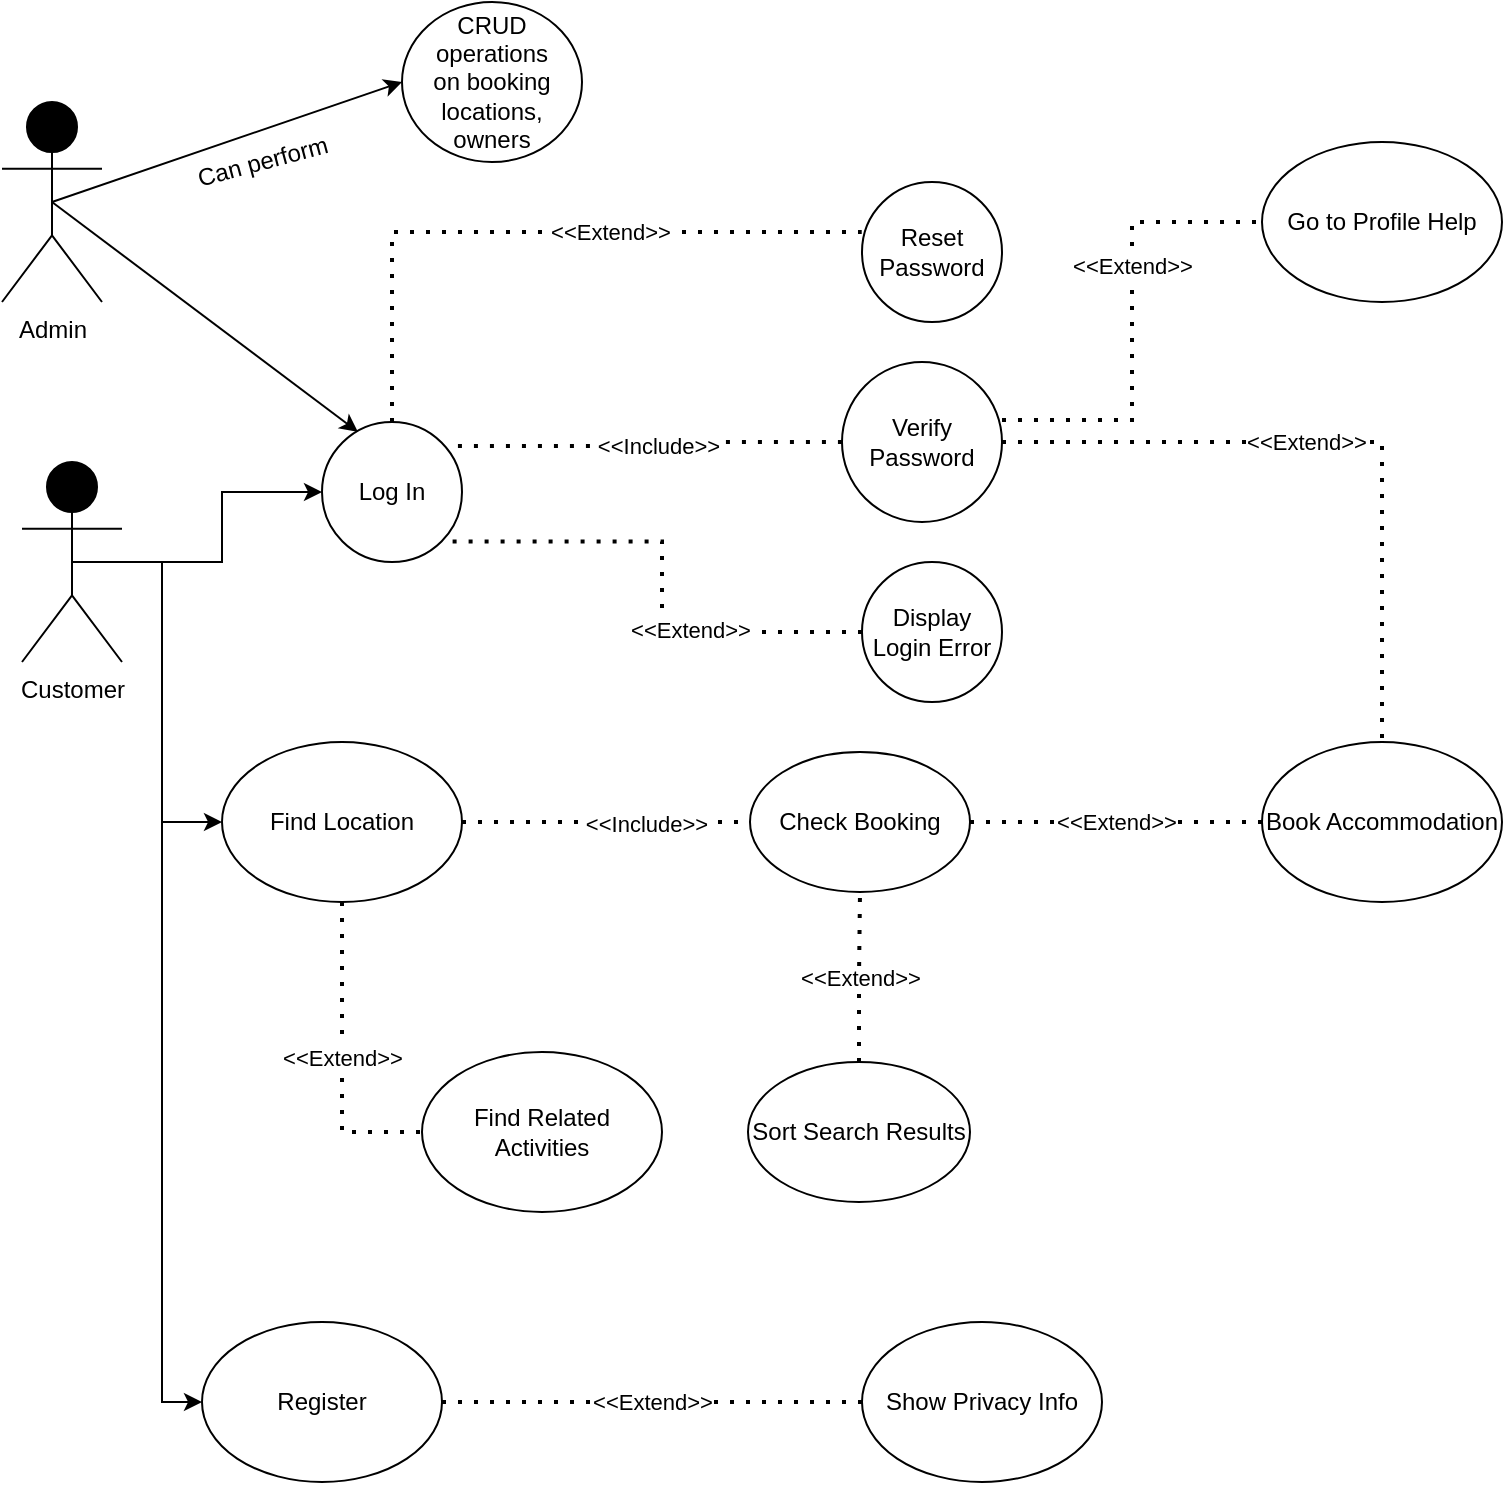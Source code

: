 <mxfile version="15.5.9" type="device"><diagram id="8ytqZ04Z6yteMzXdr6Hd" name="Page-1"><mxGraphModel dx="1185" dy="670" grid="1" gridSize="10" guides="1" tooltips="1" connect="1" arrows="1" fold="1" page="1" pageScale="1" pageWidth="827" pageHeight="1169" math="0" shadow="0"><root><mxCell id="0"/><mxCell id="1" parent="0"/><mxCell id="Y1YknMXZuKknsPO0sQo_-12" style="edgeStyle=orthogonalEdgeStyle;rounded=0;orthogonalLoop=1;jettySize=auto;html=1;exitX=0.5;exitY=0.5;exitDx=0;exitDy=0;exitPerimeter=0;entryX=0;entryY=0.5;entryDx=0;entryDy=0;" parent="1" source="Y1YknMXZuKknsPO0sQo_-2" target="Y1YknMXZuKknsPO0sQo_-4" edge="1"><mxGeometry relative="1" as="geometry"/></mxCell><mxCell id="Y1YknMXZuKknsPO0sQo_-26" style="edgeStyle=orthogonalEdgeStyle;rounded=0;orthogonalLoop=1;jettySize=auto;html=1;exitX=0.5;exitY=0.5;exitDx=0;exitDy=0;exitPerimeter=0;entryX=0;entryY=0.5;entryDx=0;entryDy=0;" parent="1" source="Y1YknMXZuKknsPO0sQo_-2" target="Y1YknMXZuKknsPO0sQo_-13" edge="1"><mxGeometry relative="1" as="geometry"><Array as="points"><mxPoint x="120" y="300"/><mxPoint x="120" y="430"/></Array></mxGeometry></mxCell><mxCell id="Y1YknMXZuKknsPO0sQo_-27" style="edgeStyle=orthogonalEdgeStyle;rounded=0;orthogonalLoop=1;jettySize=auto;html=1;exitX=0.5;exitY=0.5;exitDx=0;exitDy=0;exitPerimeter=0;entryX=0;entryY=0.5;entryDx=0;entryDy=0;" parent="1" source="Y1YknMXZuKknsPO0sQo_-2" target="Y1YknMXZuKknsPO0sQo_-24" edge="1"><mxGeometry relative="1" as="geometry"/></mxCell><mxCell id="Y1YknMXZuKknsPO0sQo_-2" value="Customer&lt;br&gt;" style="shape=umlActor;verticalLabelPosition=bottom;verticalAlign=top;html=1;outlineConnect=0;fillColor=#000000;" parent="1" vertex="1"><mxGeometry x="50" y="250" width="50" height="100" as="geometry"/></mxCell><mxCell id="Y1YknMXZuKknsPO0sQo_-4" value="Log In&lt;br&gt;" style="ellipse;whiteSpace=wrap;html=1;aspect=fixed;fillColor=none;" parent="1" vertex="1"><mxGeometry x="200" y="230" width="70" height="70" as="geometry"/></mxCell><mxCell id="Y1YknMXZuKknsPO0sQo_-5" value="Verify Password" style="ellipse;whiteSpace=wrap;html=1;aspect=fixed;fillColor=none;" parent="1" vertex="1"><mxGeometry x="460" y="200" width="80" height="80" as="geometry"/></mxCell><mxCell id="Y1YknMXZuKknsPO0sQo_-7" value="" style="endArrow=none;dashed=1;html=1;dashPattern=1 3;strokeWidth=2;rounded=0;edgeStyle=orthogonalEdgeStyle;exitX=0.971;exitY=0.171;exitDx=0;exitDy=0;exitPerimeter=0;entryX=0;entryY=0.5;entryDx=0;entryDy=0;" parent="1" source="Y1YknMXZuKknsPO0sQo_-4" target="Y1YknMXZuKknsPO0sQo_-5" edge="1"><mxGeometry width="50" height="50" relative="1" as="geometry"><mxPoint x="300" y="370" as="sourcePoint"/><mxPoint x="424.0" y="230.0" as="targetPoint"/></mxGeometry></mxCell><mxCell id="Y1YknMXZuKknsPO0sQo_-8" value="&amp;lt;&amp;lt;Include&amp;gt;&amp;gt;" style="edgeLabel;html=1;align=center;verticalAlign=middle;resizable=0;points=[];" parent="Y1YknMXZuKknsPO0sQo_-7" vertex="1" connectable="0"><mxGeometry x="-0.292" relative="1" as="geometry"><mxPoint x="31" as="offset"/></mxGeometry></mxCell><mxCell id="Y1YknMXZuKknsPO0sQo_-9" value="Display Login Error" style="ellipse;whiteSpace=wrap;html=1;aspect=fixed;fillColor=none;" parent="1" vertex="1"><mxGeometry x="470" y="300" width="70" height="70" as="geometry"/></mxCell><mxCell id="Y1YknMXZuKknsPO0sQo_-10" value="" style="endArrow=none;dashed=1;html=1;dashPattern=1 3;strokeWidth=2;rounded=0;edgeStyle=orthogonalEdgeStyle;exitX=0;exitY=0.5;exitDx=0;exitDy=0;entryX=1;entryY=1;entryDx=0;entryDy=0;" parent="1" source="Y1YknMXZuKknsPO0sQo_-9" target="Y1YknMXZuKknsPO0sQo_-4" edge="1"><mxGeometry width="50" height="50" relative="1" as="geometry"><mxPoint x="300" y="360" as="sourcePoint"/><mxPoint x="350" y="310" as="targetPoint"/></mxGeometry></mxCell><mxCell id="Y1YknMXZuKknsPO0sQo_-11" value="&amp;lt;&amp;lt;Extend&amp;gt;&amp;gt;" style="edgeLabel;html=1;align=center;verticalAlign=middle;resizable=0;points=[];" parent="Y1YknMXZuKknsPO0sQo_-10" vertex="1" connectable="0"><mxGeometry x="-0.327" y="-1" relative="1" as="geometry"><mxPoint as="offset"/></mxGeometry></mxCell><mxCell id="Y1YknMXZuKknsPO0sQo_-13" value="Find Location" style="ellipse;whiteSpace=wrap;html=1;fillColor=none;" parent="1" vertex="1"><mxGeometry x="150" y="390" width="120" height="80" as="geometry"/></mxCell><mxCell id="Y1YknMXZuKknsPO0sQo_-14" value="Check Booking" style="ellipse;whiteSpace=wrap;html=1;fillColor=none;" parent="1" vertex="1"><mxGeometry x="414" y="395" width="110" height="70" as="geometry"/></mxCell><mxCell id="Y1YknMXZuKknsPO0sQo_-15" value="" style="endArrow=none;dashed=1;html=1;dashPattern=1 3;strokeWidth=2;rounded=0;edgeStyle=orthogonalEdgeStyle;exitX=1;exitY=0.5;exitDx=0;exitDy=0;entryX=0;entryY=0.5;entryDx=0;entryDy=0;" parent="1" source="Y1YknMXZuKknsPO0sQo_-13" target="Y1YknMXZuKknsPO0sQo_-14" edge="1"><mxGeometry width="50" height="50" relative="1" as="geometry"><mxPoint x="330" y="530" as="sourcePoint"/><mxPoint x="310" y="460" as="targetPoint"/></mxGeometry></mxCell><mxCell id="Y1YknMXZuKknsPO0sQo_-16" value="&amp;lt;&amp;lt;Include&amp;gt;&amp;gt;" style="edgeLabel;html=1;align=center;verticalAlign=middle;resizable=0;points=[];" parent="Y1YknMXZuKknsPO0sQo_-15" vertex="1" connectable="0"><mxGeometry x="0.27" y="-1" relative="1" as="geometry"><mxPoint as="offset"/></mxGeometry></mxCell><mxCell id="Y1YknMXZuKknsPO0sQo_-17" value="Sort Search Results" style="ellipse;whiteSpace=wrap;html=1;fillColor=none;" parent="1" vertex="1"><mxGeometry x="413" y="550" width="111" height="70" as="geometry"/></mxCell><mxCell id="Y1YknMXZuKknsPO0sQo_-18" value="&amp;lt;&amp;lt;Extend&amp;gt;&amp;gt;" style="endArrow=none;dashed=1;html=1;dashPattern=1 3;strokeWidth=2;rounded=0;edgeStyle=orthogonalEdgeStyle;exitX=0.5;exitY=0;exitDx=0;exitDy=0;entryX=0.5;entryY=1;entryDx=0;entryDy=0;" parent="1" source="Y1YknMXZuKknsPO0sQo_-17" target="Y1YknMXZuKknsPO0sQo_-14" edge="1"><mxGeometry width="50" height="50" relative="1" as="geometry"><mxPoint x="280" y="270" as="sourcePoint"/><mxPoint x="420" y="490" as="targetPoint"/></mxGeometry></mxCell><mxCell id="Y1YknMXZuKknsPO0sQo_-19" value="Book Accommodation" style="ellipse;whiteSpace=wrap;html=1;fillColor=none;" parent="1" vertex="1"><mxGeometry x="670" y="390" width="120" height="80" as="geometry"/></mxCell><mxCell id="Y1YknMXZuKknsPO0sQo_-21" value="&amp;lt;&amp;lt;Extend&amp;gt;&amp;gt;" style="endArrow=none;dashed=1;html=1;dashPattern=1 3;strokeWidth=2;rounded=0;edgeStyle=orthogonalEdgeStyle;entryX=0;entryY=0.5;entryDx=0;entryDy=0;exitX=1;exitY=0.5;exitDx=0;exitDy=0;" parent="1" source="Y1YknMXZuKknsPO0sQo_-14" target="Y1YknMXZuKknsPO0sQo_-19" edge="1"><mxGeometry width="50" height="50" relative="1" as="geometry"><mxPoint x="500" y="410" as="sourcePoint"/><mxPoint x="550" y="360" as="targetPoint"/></mxGeometry></mxCell><mxCell id="Y1YknMXZuKknsPO0sQo_-22" value="Find Related Activities" style="ellipse;whiteSpace=wrap;html=1;fillColor=none;" parent="1" vertex="1"><mxGeometry x="250" y="545" width="120" height="80" as="geometry"/></mxCell><mxCell id="Y1YknMXZuKknsPO0sQo_-23" value="&amp;lt;&amp;lt;Extend&amp;gt;&amp;gt;" style="endArrow=none;dashed=1;html=1;dashPattern=1 3;strokeWidth=2;rounded=0;edgeStyle=orthogonalEdgeStyle;exitX=0.5;exitY=1;exitDx=0;exitDy=0;entryX=0;entryY=0.5;entryDx=0;entryDy=0;" parent="1" source="Y1YknMXZuKknsPO0sQo_-13" target="Y1YknMXZuKknsPO0sQo_-22" edge="1"><mxGeometry width="50" height="50" relative="1" as="geometry"><mxPoint x="360" y="380" as="sourcePoint"/><mxPoint x="410" y="330" as="targetPoint"/></mxGeometry></mxCell><mxCell id="Y1YknMXZuKknsPO0sQo_-24" value="Register" style="ellipse;whiteSpace=wrap;html=1;fillColor=none;" parent="1" vertex="1"><mxGeometry x="140" y="680" width="120" height="80" as="geometry"/></mxCell><mxCell id="Y1YknMXZuKknsPO0sQo_-28" value="Go to Profile Help" style="ellipse;whiteSpace=wrap;html=1;fillColor=none;" parent="1" vertex="1"><mxGeometry x="670" y="90" width="120" height="80" as="geometry"/></mxCell><mxCell id="Y1YknMXZuKknsPO0sQo_-30" value="Show Privacy Info" style="ellipse;whiteSpace=wrap;html=1;fillColor=none;" parent="1" vertex="1"><mxGeometry x="470" y="680" width="120" height="80" as="geometry"/></mxCell><mxCell id="Y1YknMXZuKknsPO0sQo_-32" value="Reset Password" style="ellipse;whiteSpace=wrap;html=1;fillColor=none;" parent="1" vertex="1"><mxGeometry x="470" y="110" width="70" height="70" as="geometry"/></mxCell><mxCell id="Y1YknMXZuKknsPO0sQo_-33" value="&amp;lt;&amp;lt;Extend&amp;gt;&amp;gt;" style="endArrow=none;dashed=1;html=1;dashPattern=1 3;strokeWidth=2;rounded=0;edgeStyle=orthogonalEdgeStyle;exitX=0.5;exitY=0;exitDx=0;exitDy=0;entryX=-0.002;entryY=0.357;entryDx=0;entryDy=0;entryPerimeter=0;" parent="1" source="Y1YknMXZuKknsPO0sQo_-4" target="Y1YknMXZuKknsPO0sQo_-32" edge="1"><mxGeometry x="0.24" width="50" height="50" relative="1" as="geometry"><mxPoint x="290" y="440" as="sourcePoint"/><mxPoint x="340" y="390" as="targetPoint"/><mxPoint as="offset"/></mxGeometry></mxCell><mxCell id="oObPaOEBnAWw15R5nIwz-1" value="Admin&lt;br&gt;" style="shape=umlActor;verticalLabelPosition=bottom;verticalAlign=top;html=1;outlineConnect=0;fillColor=#000000;" vertex="1" parent="1"><mxGeometry x="40" y="70" width="50" height="100" as="geometry"/></mxCell><mxCell id="oObPaOEBnAWw15R5nIwz-4" value="" style="endArrow=classic;html=1;rounded=0;exitX=0.5;exitY=0.5;exitDx=0;exitDy=0;exitPerimeter=0;entryX=0.257;entryY=0.071;entryDx=0;entryDy=0;entryPerimeter=0;" edge="1" parent="1" source="oObPaOEBnAWw15R5nIwz-1" target="Y1YknMXZuKknsPO0sQo_-4"><mxGeometry width="50" height="50" relative="1" as="geometry"><mxPoint x="130" y="20" as="sourcePoint"/><mxPoint x="210" y="10" as="targetPoint"/></mxGeometry></mxCell><mxCell id="oObPaOEBnAWw15R5nIwz-5" value="CRUD operations&lt;br&gt;on booking locations,&lt;br&gt;owners" style="ellipse;whiteSpace=wrap;html=1;fillColor=none;" vertex="1" parent="1"><mxGeometry x="240" y="20" width="90" height="80" as="geometry"/></mxCell><mxCell id="oObPaOEBnAWw15R5nIwz-6" value="" style="endArrow=classic;html=1;rounded=0;exitX=0.5;exitY=0.5;exitDx=0;exitDy=0;exitPerimeter=0;entryX=0;entryY=0.5;entryDx=0;entryDy=0;" edge="1" parent="1" source="oObPaOEBnAWw15R5nIwz-1" target="oObPaOEBnAWw15R5nIwz-5"><mxGeometry width="50" height="50" relative="1" as="geometry"><mxPoint x="90" y="119.5" as="sourcePoint"/><mxPoint x="220" y="60" as="targetPoint"/></mxGeometry></mxCell><mxCell id="oObPaOEBnAWw15R5nIwz-8" value="Can perform&lt;br&gt;" style="text;html=1;align=center;verticalAlign=middle;resizable=0;points=[];autosize=1;strokeColor=none;fillColor=none;rotation=-15;" vertex="1" parent="1"><mxGeometry x="130" y="90" width="80" height="20" as="geometry"/></mxCell><mxCell id="oObPaOEBnAWw15R5nIwz-10" value="" style="endArrow=none;dashed=1;html=1;dashPattern=1 3;strokeWidth=2;rounded=0;edgeStyle=orthogonalEdgeStyle;exitX=1;exitY=0.5;exitDx=0;exitDy=0;entryX=0.5;entryY=0;entryDx=0;entryDy=0;" edge="1" parent="1" source="Y1YknMXZuKknsPO0sQo_-5" target="Y1YknMXZuKknsPO0sQo_-19"><mxGeometry width="50" height="50" relative="1" as="geometry"><mxPoint x="590" y="171.97" as="sourcePoint"/><mxPoint x="782.03" y="170" as="targetPoint"/></mxGeometry></mxCell><mxCell id="oObPaOEBnAWw15R5nIwz-11" value="&amp;lt;&amp;lt;Extend&amp;gt;&amp;gt;" style="edgeLabel;html=1;align=center;verticalAlign=middle;resizable=0;points=[];" vertex="1" connectable="0" parent="oObPaOEBnAWw15R5nIwz-10"><mxGeometry x="-0.292" relative="1" as="geometry"><mxPoint x="31" as="offset"/></mxGeometry></mxCell><mxCell id="oObPaOEBnAWw15R5nIwz-12" value="&amp;lt;&amp;lt;Extend&amp;gt;&amp;gt;" style="endArrow=none;dashed=1;html=1;dashPattern=1 3;strokeWidth=2;rounded=0;edgeStyle=orthogonalEdgeStyle;exitX=1;exitY=0.363;exitDx=0;exitDy=0;entryX=0;entryY=0.5;entryDx=0;entryDy=0;exitPerimeter=0;" edge="1" parent="1" source="Y1YknMXZuKknsPO0sQo_-5" target="Y1YknMXZuKknsPO0sQo_-28"><mxGeometry x="0.24" width="50" height="50" relative="1" as="geometry"><mxPoint x="410" y="215.01" as="sourcePoint"/><mxPoint x="644.86" y="120.0" as="targetPoint"/><mxPoint as="offset"/></mxGeometry></mxCell><mxCell id="oObPaOEBnAWw15R5nIwz-13" value="&amp;lt;&amp;lt;Extend&amp;gt;&amp;gt;" style="endArrow=none;dashed=1;html=1;dashPattern=1 3;strokeWidth=2;rounded=0;edgeStyle=orthogonalEdgeStyle;exitX=1;exitY=0.5;exitDx=0;exitDy=0;entryX=0;entryY=0.5;entryDx=0;entryDy=0;" edge="1" parent="1" source="Y1YknMXZuKknsPO0sQo_-24" target="Y1YknMXZuKknsPO0sQo_-30"><mxGeometry width="50" height="50" relative="1" as="geometry"><mxPoint x="314.0" y="719.58" as="sourcePoint"/><mxPoint x="460" y="720" as="targetPoint"/></mxGeometry></mxCell></root></mxGraphModel></diagram></mxfile>